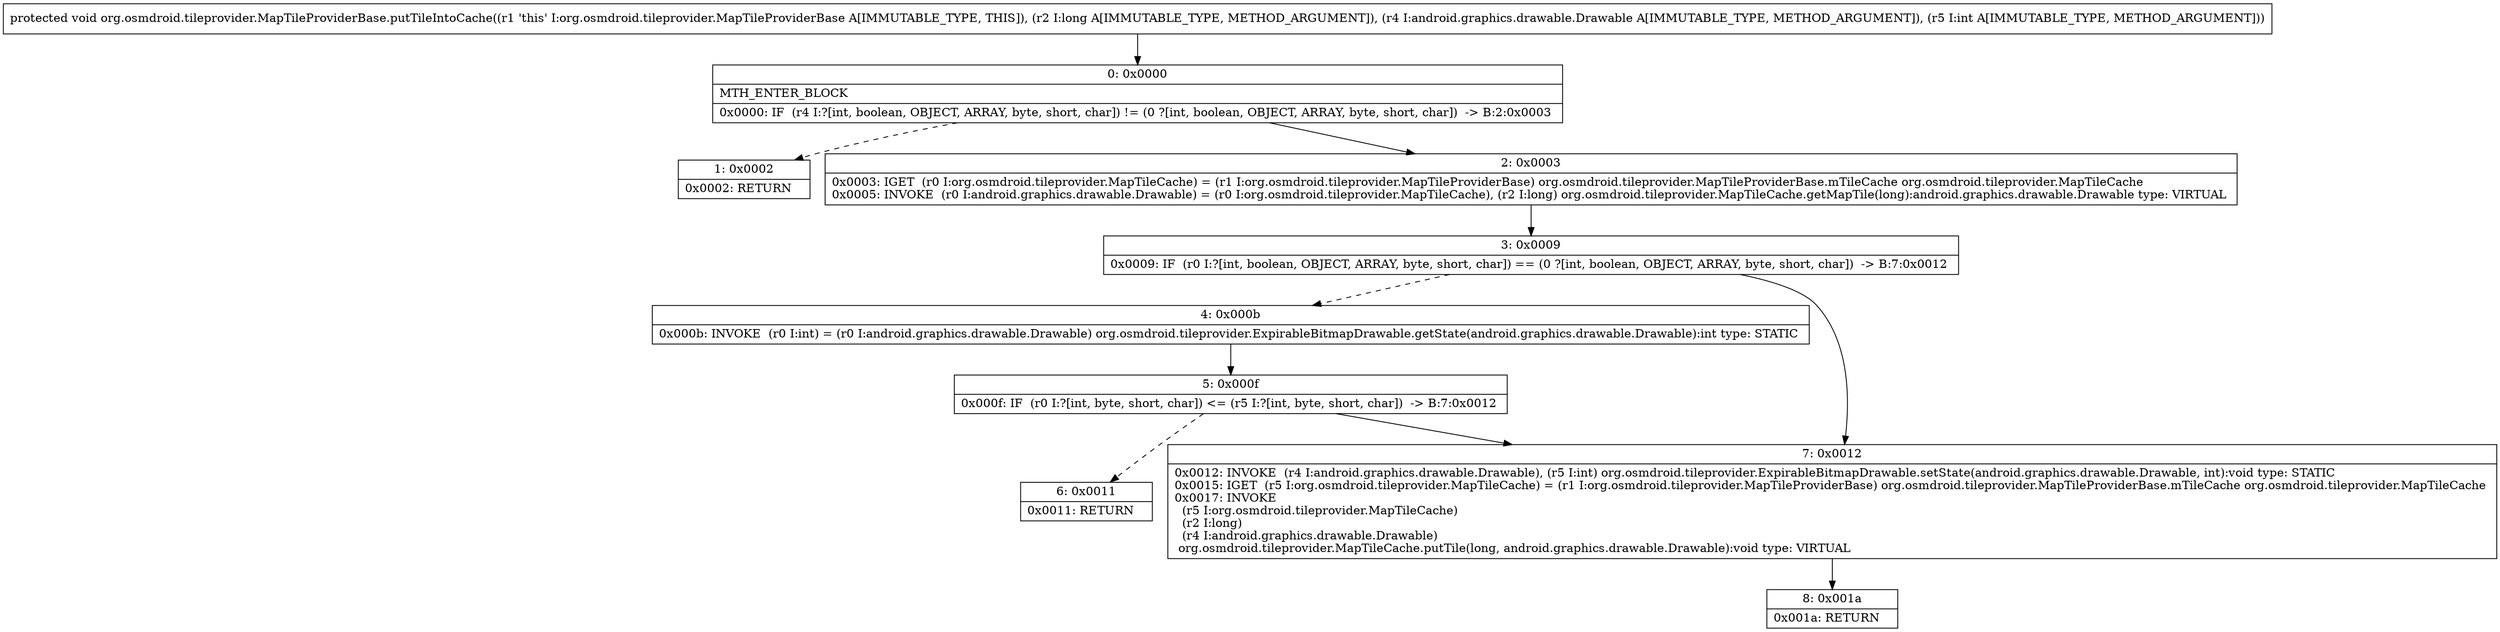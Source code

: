 digraph "CFG fororg.osmdroid.tileprovider.MapTileProviderBase.putTileIntoCache(JLandroid\/graphics\/drawable\/Drawable;I)V" {
Node_0 [shape=record,label="{0\:\ 0x0000|MTH_ENTER_BLOCK\l|0x0000: IF  (r4 I:?[int, boolean, OBJECT, ARRAY, byte, short, char]) != (0 ?[int, boolean, OBJECT, ARRAY, byte, short, char])  \-\> B:2:0x0003 \l}"];
Node_1 [shape=record,label="{1\:\ 0x0002|0x0002: RETURN   \l}"];
Node_2 [shape=record,label="{2\:\ 0x0003|0x0003: IGET  (r0 I:org.osmdroid.tileprovider.MapTileCache) = (r1 I:org.osmdroid.tileprovider.MapTileProviderBase) org.osmdroid.tileprovider.MapTileProviderBase.mTileCache org.osmdroid.tileprovider.MapTileCache \l0x0005: INVOKE  (r0 I:android.graphics.drawable.Drawable) = (r0 I:org.osmdroid.tileprovider.MapTileCache), (r2 I:long) org.osmdroid.tileprovider.MapTileCache.getMapTile(long):android.graphics.drawable.Drawable type: VIRTUAL \l}"];
Node_3 [shape=record,label="{3\:\ 0x0009|0x0009: IF  (r0 I:?[int, boolean, OBJECT, ARRAY, byte, short, char]) == (0 ?[int, boolean, OBJECT, ARRAY, byte, short, char])  \-\> B:7:0x0012 \l}"];
Node_4 [shape=record,label="{4\:\ 0x000b|0x000b: INVOKE  (r0 I:int) = (r0 I:android.graphics.drawable.Drawable) org.osmdroid.tileprovider.ExpirableBitmapDrawable.getState(android.graphics.drawable.Drawable):int type: STATIC \l}"];
Node_5 [shape=record,label="{5\:\ 0x000f|0x000f: IF  (r0 I:?[int, byte, short, char]) \<= (r5 I:?[int, byte, short, char])  \-\> B:7:0x0012 \l}"];
Node_6 [shape=record,label="{6\:\ 0x0011|0x0011: RETURN   \l}"];
Node_7 [shape=record,label="{7\:\ 0x0012|0x0012: INVOKE  (r4 I:android.graphics.drawable.Drawable), (r5 I:int) org.osmdroid.tileprovider.ExpirableBitmapDrawable.setState(android.graphics.drawable.Drawable, int):void type: STATIC \l0x0015: IGET  (r5 I:org.osmdroid.tileprovider.MapTileCache) = (r1 I:org.osmdroid.tileprovider.MapTileProviderBase) org.osmdroid.tileprovider.MapTileProviderBase.mTileCache org.osmdroid.tileprovider.MapTileCache \l0x0017: INVOKE  \l  (r5 I:org.osmdroid.tileprovider.MapTileCache)\l  (r2 I:long)\l  (r4 I:android.graphics.drawable.Drawable)\l org.osmdroid.tileprovider.MapTileCache.putTile(long, android.graphics.drawable.Drawable):void type: VIRTUAL \l}"];
Node_8 [shape=record,label="{8\:\ 0x001a|0x001a: RETURN   \l}"];
MethodNode[shape=record,label="{protected void org.osmdroid.tileprovider.MapTileProviderBase.putTileIntoCache((r1 'this' I:org.osmdroid.tileprovider.MapTileProviderBase A[IMMUTABLE_TYPE, THIS]), (r2 I:long A[IMMUTABLE_TYPE, METHOD_ARGUMENT]), (r4 I:android.graphics.drawable.Drawable A[IMMUTABLE_TYPE, METHOD_ARGUMENT]), (r5 I:int A[IMMUTABLE_TYPE, METHOD_ARGUMENT])) }"];
MethodNode -> Node_0;
Node_0 -> Node_1[style=dashed];
Node_0 -> Node_2;
Node_2 -> Node_3;
Node_3 -> Node_4[style=dashed];
Node_3 -> Node_7;
Node_4 -> Node_5;
Node_5 -> Node_6[style=dashed];
Node_5 -> Node_7;
Node_7 -> Node_8;
}

